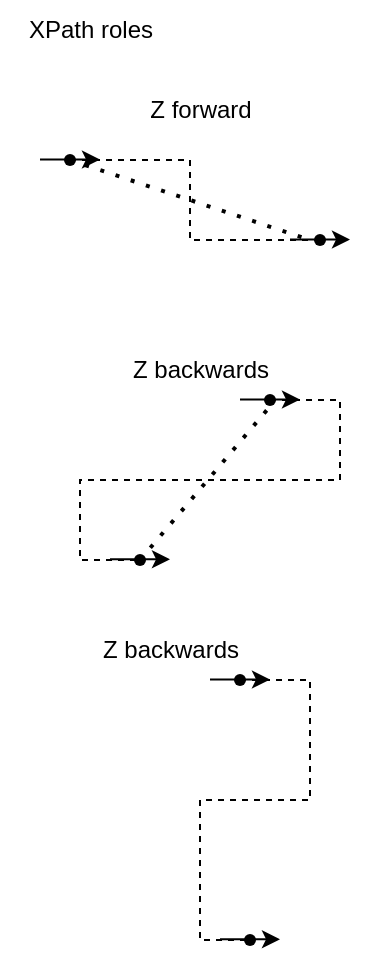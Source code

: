 <mxfile version="21.2.8" type="device">
  <diagram name="Page-1" id="Sxsq4YA4-6gr5GGcn_js">
    <mxGraphModel dx="1036" dy="606" grid="1" gridSize="10" guides="1" tooltips="1" connect="1" arrows="1" fold="1" page="1" pageScale="1" pageWidth="850" pageHeight="1100" math="0" shadow="0">
      <root>
        <mxCell id="0" />
        <mxCell id="1" parent="0" />
        <mxCell id="uZUjRlOHaJtuDPEY5RLF-1" value="XPath roles&lt;br&gt;" style="text;html=1;align=center;verticalAlign=middle;resizable=0;points=[];autosize=1;strokeColor=none;fillColor=none;" parent="1" vertex="1">
          <mxGeometry x="160" y="120" width="90" height="30" as="geometry" />
        </mxCell>
        <mxCell id="uZUjRlOHaJtuDPEY5RLF-2" value="" style="shape=waypoint;sketch=0;fillStyle=solid;size=6;pointerEvents=1;points=[];fillColor=none;resizable=0;rotatable=0;perimeter=centerPerimeter;snapToPoint=1;" parent="1" vertex="1">
          <mxGeometry x="185" y="190" width="20" height="20" as="geometry" />
        </mxCell>
        <mxCell id="uZUjRlOHaJtuDPEY5RLF-3" value="" style="endArrow=classic;html=1;rounded=0;" parent="1" edge="1">
          <mxGeometry width="50" height="50" relative="1" as="geometry">
            <mxPoint x="180" y="199.76" as="sourcePoint" />
            <mxPoint x="210" y="199.76" as="targetPoint" />
          </mxGeometry>
        </mxCell>
        <mxCell id="uZUjRlOHaJtuDPEY5RLF-4" value="" style="shape=waypoint;sketch=0;fillStyle=solid;size=6;pointerEvents=1;points=[];fillColor=none;resizable=0;rotatable=0;perimeter=centerPerimeter;snapToPoint=1;" parent="1" vertex="1">
          <mxGeometry x="310" y="230" width="20" height="20" as="geometry" />
        </mxCell>
        <mxCell id="uZUjRlOHaJtuDPEY5RLF-5" value="" style="endArrow=classic;html=1;rounded=0;" parent="1" edge="1">
          <mxGeometry width="50" height="50" relative="1" as="geometry">
            <mxPoint x="305" y="239.76" as="sourcePoint" />
            <mxPoint x="335" y="239.76" as="targetPoint" />
          </mxGeometry>
        </mxCell>
        <mxCell id="uZUjRlOHaJtuDPEY5RLF-8" value="" style="endArrow=none;dashed=1;html=1;rounded=0;entryX=0.453;entryY=0.407;entryDx=0;entryDy=0;entryPerimeter=0;edgeStyle=orthogonalEdgeStyle;" parent="1" source="uZUjRlOHaJtuDPEY5RLF-2" target="uZUjRlOHaJtuDPEY5RLF-4" edge="1">
          <mxGeometry width="50" height="50" relative="1" as="geometry">
            <mxPoint x="215" y="240" as="sourcePoint" />
            <mxPoint x="265" y="190" as="targetPoint" />
            <Array as="points">
              <mxPoint x="255" y="200" />
              <mxPoint x="255" y="240" />
            </Array>
          </mxGeometry>
        </mxCell>
        <mxCell id="uZUjRlOHaJtuDPEY5RLF-14" value="" style="shape=waypoint;sketch=0;fillStyle=solid;size=6;pointerEvents=1;points=[];fillColor=none;resizable=0;rotatable=0;perimeter=centerPerimeter;snapToPoint=1;" parent="1" vertex="1">
          <mxGeometry x="285" y="310" width="20" height="20" as="geometry" />
        </mxCell>
        <mxCell id="uZUjRlOHaJtuDPEY5RLF-15" value="" style="endArrow=classic;html=1;rounded=0;" parent="1" edge="1">
          <mxGeometry width="50" height="50" relative="1" as="geometry">
            <mxPoint x="280" y="319.76" as="sourcePoint" />
            <mxPoint x="310" y="319.76" as="targetPoint" />
          </mxGeometry>
        </mxCell>
        <mxCell id="uZUjRlOHaJtuDPEY5RLF-16" value="" style="shape=waypoint;sketch=0;fillStyle=solid;size=6;pointerEvents=1;points=[];fillColor=none;resizable=0;rotatable=0;perimeter=centerPerimeter;snapToPoint=1;" parent="1" vertex="1">
          <mxGeometry x="220" y="390" width="20" height="20" as="geometry" />
        </mxCell>
        <mxCell id="uZUjRlOHaJtuDPEY5RLF-17" value="" style="endArrow=classic;html=1;rounded=0;" parent="1" edge="1">
          <mxGeometry width="50" height="50" relative="1" as="geometry">
            <mxPoint x="215" y="399.66" as="sourcePoint" />
            <mxPoint x="245" y="399.66" as="targetPoint" />
          </mxGeometry>
        </mxCell>
        <mxCell id="uZUjRlOHaJtuDPEY5RLF-18" value="" style="endArrow=none;dashed=1;html=1;rounded=0;entryX=0.453;entryY=0.407;entryDx=0;entryDy=0;entryPerimeter=0;edgeStyle=orthogonalEdgeStyle;" parent="1" source="uZUjRlOHaJtuDPEY5RLF-14" target="uZUjRlOHaJtuDPEY5RLF-16" edge="1">
          <mxGeometry width="50" height="50" relative="1" as="geometry">
            <mxPoint x="315" y="360" as="sourcePoint" />
            <mxPoint x="365" y="310" as="targetPoint" />
            <Array as="points">
              <mxPoint x="330" y="320" />
              <mxPoint x="330" y="360" />
              <mxPoint x="200" y="360" />
              <mxPoint x="200" y="400" />
            </Array>
          </mxGeometry>
        </mxCell>
        <mxCell id="uZUjRlOHaJtuDPEY5RLF-20" value="" style="endArrow=none;dashed=1;html=1;dashPattern=1 3;strokeWidth=2;rounded=0;exitX=0.745;exitY=0.641;exitDx=0;exitDy=0;exitPerimeter=0;" parent="1" source="uZUjRlOHaJtuDPEY5RLF-2" edge="1">
          <mxGeometry width="50" height="50" relative="1" as="geometry">
            <mxPoint x="215" y="310" as="sourcePoint" />
            <mxPoint x="315" y="240" as="targetPoint" />
          </mxGeometry>
        </mxCell>
        <mxCell id="uZUjRlOHaJtuDPEY5RLF-21" value="Z forward" style="text;html=1;align=center;verticalAlign=middle;resizable=0;points=[];autosize=1;strokeColor=none;fillColor=none;" parent="1" vertex="1">
          <mxGeometry x="225" y="160" width="70" height="30" as="geometry" />
        </mxCell>
        <mxCell id="uZUjRlOHaJtuDPEY5RLF-22" value="Z backwards" style="text;html=1;align=center;verticalAlign=middle;resizable=0;points=[];autosize=1;strokeColor=none;fillColor=none;" parent="1" vertex="1">
          <mxGeometry x="215" y="290" width="90" height="30" as="geometry" />
        </mxCell>
        <mxCell id="uZUjRlOHaJtuDPEY5RLF-23" value="" style="shape=waypoint;sketch=0;fillStyle=solid;size=6;pointerEvents=1;points=[];fillColor=none;resizable=0;rotatable=0;perimeter=centerPerimeter;snapToPoint=1;" parent="1" vertex="1">
          <mxGeometry x="270" y="450" width="20" height="20" as="geometry" />
        </mxCell>
        <mxCell id="uZUjRlOHaJtuDPEY5RLF-24" value="" style="endArrow=classic;html=1;rounded=0;" parent="1" edge="1">
          <mxGeometry width="50" height="50" relative="1" as="geometry">
            <mxPoint x="265" y="459.76" as="sourcePoint" />
            <mxPoint x="295" y="459.76" as="targetPoint" />
          </mxGeometry>
        </mxCell>
        <mxCell id="uZUjRlOHaJtuDPEY5RLF-25" value="" style="shape=waypoint;sketch=0;fillStyle=solid;size=6;pointerEvents=1;points=[];fillColor=none;resizable=0;rotatable=0;perimeter=centerPerimeter;snapToPoint=1;" parent="1" vertex="1">
          <mxGeometry x="275" y="580" width="20" height="20" as="geometry" />
        </mxCell>
        <mxCell id="uZUjRlOHaJtuDPEY5RLF-26" value="" style="endArrow=classic;html=1;rounded=0;" parent="1" edge="1">
          <mxGeometry width="50" height="50" relative="1" as="geometry">
            <mxPoint x="270" y="589.66" as="sourcePoint" />
            <mxPoint x="300" y="589.66" as="targetPoint" />
          </mxGeometry>
        </mxCell>
        <mxCell id="uZUjRlOHaJtuDPEY5RLF-27" value="" style="endArrow=none;dashed=1;html=1;rounded=0;entryX=0.453;entryY=0.407;entryDx=0;entryDy=0;entryPerimeter=0;edgeStyle=orthogonalEdgeStyle;" parent="1" source="uZUjRlOHaJtuDPEY5RLF-23" target="uZUjRlOHaJtuDPEY5RLF-25" edge="1">
          <mxGeometry width="50" height="50" relative="1" as="geometry">
            <mxPoint x="300" y="500" as="sourcePoint" />
            <mxPoint x="350" y="450" as="targetPoint" />
            <Array as="points">
              <mxPoint x="315" y="460" />
              <mxPoint x="315" y="520" />
              <mxPoint x="260" y="520" />
              <mxPoint x="260" y="590" />
            </Array>
          </mxGeometry>
        </mxCell>
        <mxCell id="uZUjRlOHaJtuDPEY5RLF-28" value="Z backwards" style="text;html=1;align=center;verticalAlign=middle;resizable=0;points=[];autosize=1;strokeColor=none;fillColor=none;" parent="1" vertex="1">
          <mxGeometry x="200" y="430" width="90" height="30" as="geometry" />
        </mxCell>
        <mxCell id="uZUjRlOHaJtuDPEY5RLF-29" value="" style="endArrow=none;dashed=1;html=1;dashPattern=1 3;strokeWidth=2;rounded=0;entryX=0.89;entryY=1.103;entryDx=0;entryDy=0;entryPerimeter=0;" parent="1" target="uZUjRlOHaJtuDPEY5RLF-22" edge="1">
          <mxGeometry width="50" height="50" relative="1" as="geometry">
            <mxPoint x="230" y="400" as="sourcePoint" />
            <mxPoint x="325" y="250" as="targetPoint" />
          </mxGeometry>
        </mxCell>
      </root>
    </mxGraphModel>
  </diagram>
</mxfile>
